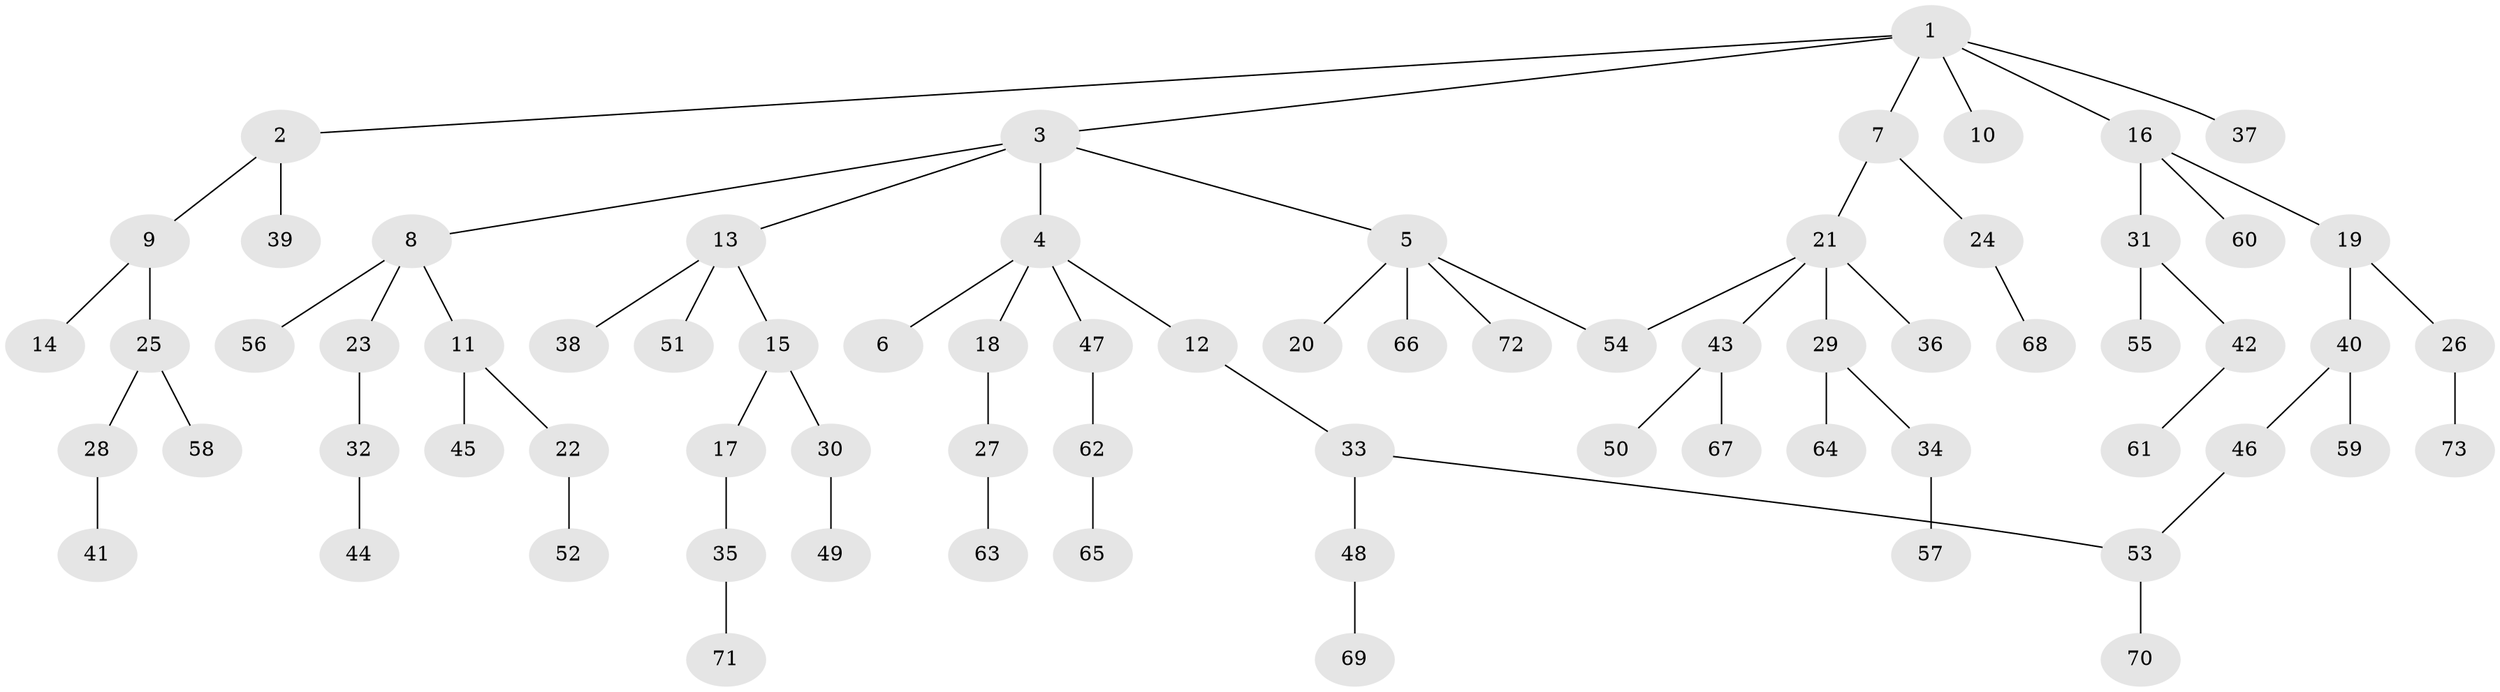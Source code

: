 // Generated by graph-tools (version 1.1) at 2025/01/03/09/25 03:01:07]
// undirected, 73 vertices, 74 edges
graph export_dot {
graph [start="1"]
  node [color=gray90,style=filled];
  1;
  2;
  3;
  4;
  5;
  6;
  7;
  8;
  9;
  10;
  11;
  12;
  13;
  14;
  15;
  16;
  17;
  18;
  19;
  20;
  21;
  22;
  23;
  24;
  25;
  26;
  27;
  28;
  29;
  30;
  31;
  32;
  33;
  34;
  35;
  36;
  37;
  38;
  39;
  40;
  41;
  42;
  43;
  44;
  45;
  46;
  47;
  48;
  49;
  50;
  51;
  52;
  53;
  54;
  55;
  56;
  57;
  58;
  59;
  60;
  61;
  62;
  63;
  64;
  65;
  66;
  67;
  68;
  69;
  70;
  71;
  72;
  73;
  1 -- 2;
  1 -- 3;
  1 -- 7;
  1 -- 10;
  1 -- 16;
  1 -- 37;
  2 -- 9;
  2 -- 39;
  3 -- 4;
  3 -- 5;
  3 -- 8;
  3 -- 13;
  4 -- 6;
  4 -- 12;
  4 -- 18;
  4 -- 47;
  5 -- 20;
  5 -- 66;
  5 -- 72;
  5 -- 54;
  7 -- 21;
  7 -- 24;
  8 -- 11;
  8 -- 23;
  8 -- 56;
  9 -- 14;
  9 -- 25;
  11 -- 22;
  11 -- 45;
  12 -- 33;
  13 -- 15;
  13 -- 38;
  13 -- 51;
  15 -- 17;
  15 -- 30;
  16 -- 19;
  16 -- 31;
  16 -- 60;
  17 -- 35;
  18 -- 27;
  19 -- 26;
  19 -- 40;
  21 -- 29;
  21 -- 36;
  21 -- 43;
  21 -- 54;
  22 -- 52;
  23 -- 32;
  24 -- 68;
  25 -- 28;
  25 -- 58;
  26 -- 73;
  27 -- 63;
  28 -- 41;
  29 -- 34;
  29 -- 64;
  30 -- 49;
  31 -- 42;
  31 -- 55;
  32 -- 44;
  33 -- 48;
  33 -- 53;
  34 -- 57;
  35 -- 71;
  40 -- 46;
  40 -- 59;
  42 -- 61;
  43 -- 50;
  43 -- 67;
  46 -- 53;
  47 -- 62;
  48 -- 69;
  53 -- 70;
  62 -- 65;
}
